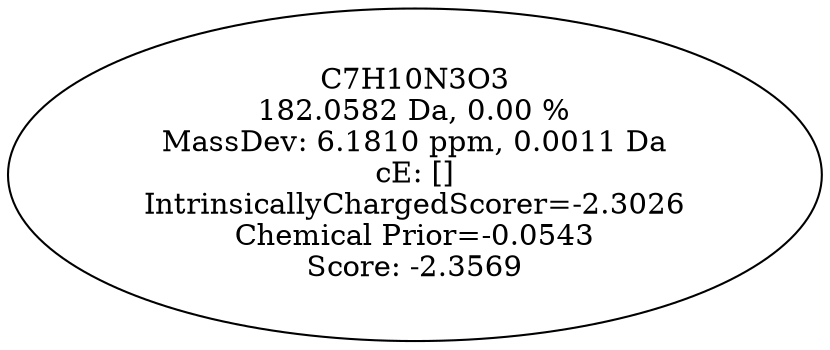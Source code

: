 strict digraph {
v1 [label="C7H10N3O3\n182.0582 Da, 0.00 %\nMassDev: 6.1810 ppm, 0.0011 Da\ncE: []\nIntrinsicallyChargedScorer=-2.3026\nChemical Prior=-0.0543\nScore: -2.3569"];
}